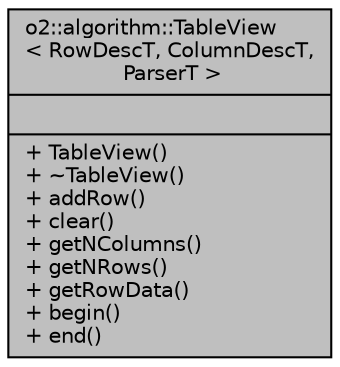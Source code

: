 digraph "o2::algorithm::TableView&lt; RowDescT, ColumnDescT, ParserT &gt;"
{
 // INTERACTIVE_SVG=YES
  bgcolor="transparent";
  edge [fontname="Helvetica",fontsize="10",labelfontname="Helvetica",labelfontsize="10"];
  node [fontname="Helvetica",fontsize="10",shape=record];
  Node1 [label="{o2::algorithm::TableView\l\< RowDescT, ColumnDescT,\l ParserT \>\n||+ TableView()\l+ ~TableView()\l+ addRow()\l+ clear()\l+ getNColumns()\l+ getNRows()\l+ getRowData()\l+ begin()\l+ end()\l}",height=0.2,width=0.4,color="black", fillcolor="grey75", style="filled" fontcolor="black"];
}
